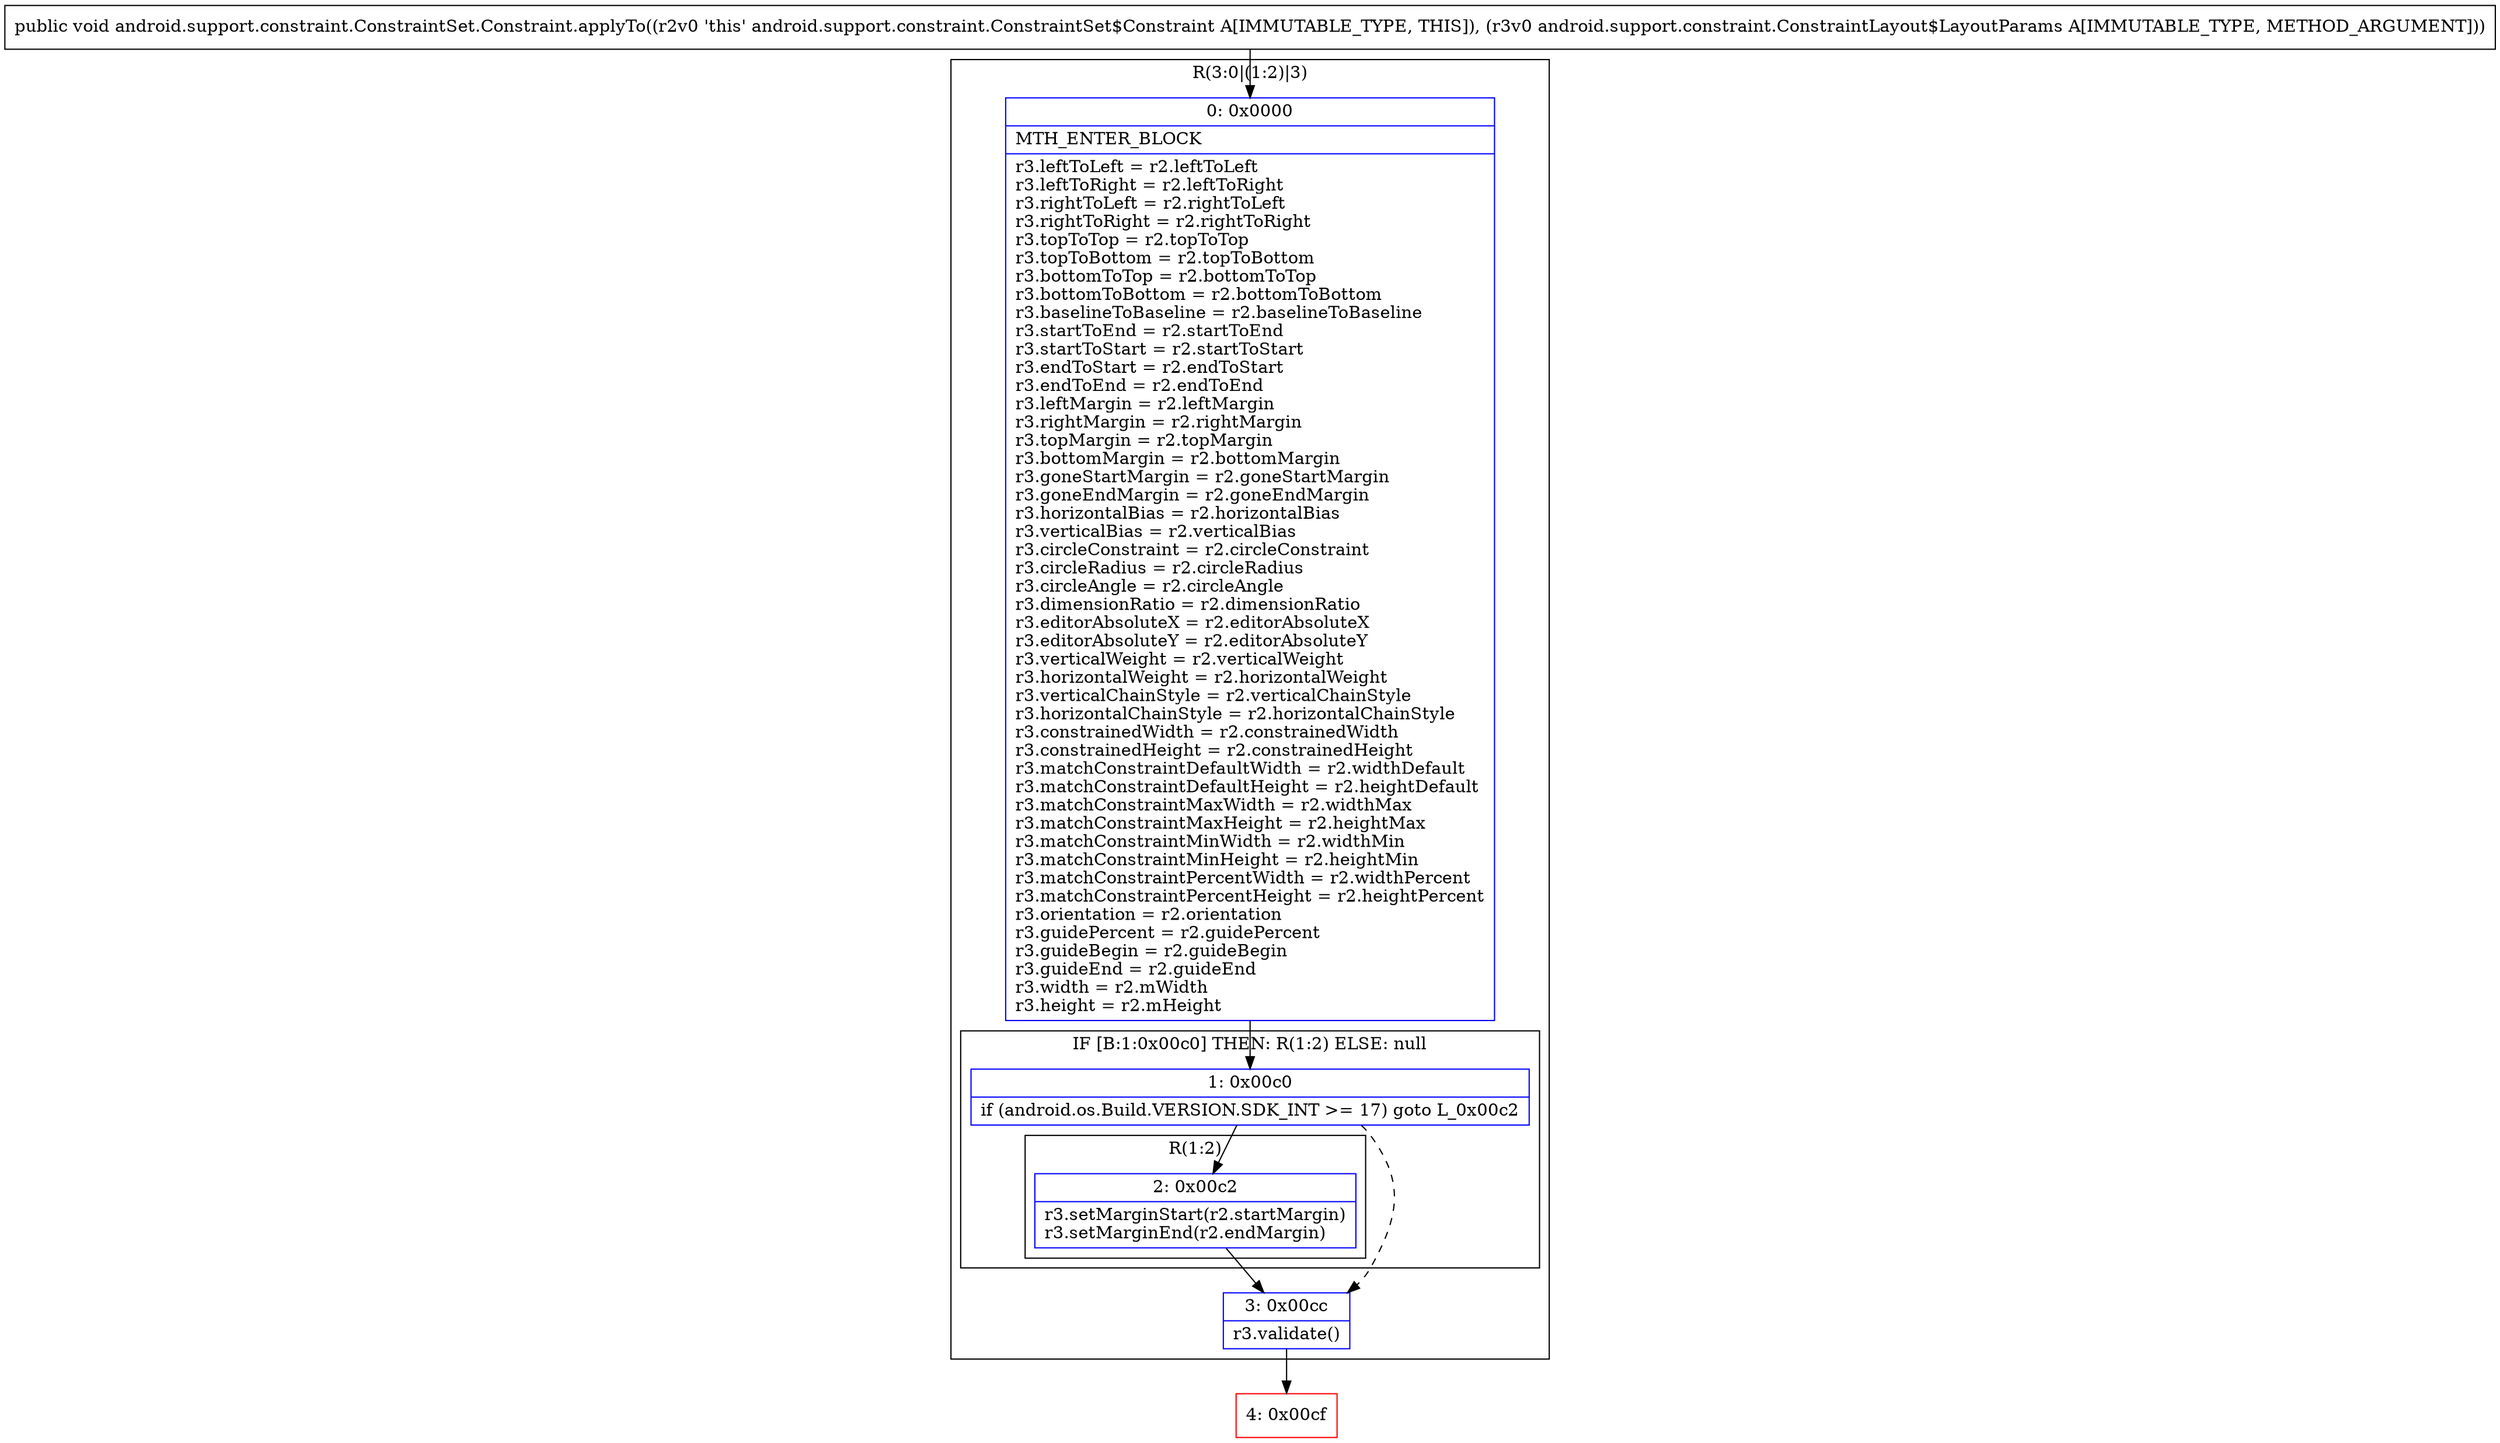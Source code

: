 digraph "CFG forandroid.support.constraint.ConstraintSet.Constraint.applyTo(Landroid\/support\/constraint\/ConstraintLayout$LayoutParams;)V" {
subgraph cluster_Region_1191182766 {
label = "R(3:0|(1:2)|3)";
node [shape=record,color=blue];
Node_0 [shape=record,label="{0\:\ 0x0000|MTH_ENTER_BLOCK\l|r3.leftToLeft = r2.leftToLeft\lr3.leftToRight = r2.leftToRight\lr3.rightToLeft = r2.rightToLeft\lr3.rightToRight = r2.rightToRight\lr3.topToTop = r2.topToTop\lr3.topToBottom = r2.topToBottom\lr3.bottomToTop = r2.bottomToTop\lr3.bottomToBottom = r2.bottomToBottom\lr3.baselineToBaseline = r2.baselineToBaseline\lr3.startToEnd = r2.startToEnd\lr3.startToStart = r2.startToStart\lr3.endToStart = r2.endToStart\lr3.endToEnd = r2.endToEnd\lr3.leftMargin = r2.leftMargin\lr3.rightMargin = r2.rightMargin\lr3.topMargin = r2.topMargin\lr3.bottomMargin = r2.bottomMargin\lr3.goneStartMargin = r2.goneStartMargin\lr3.goneEndMargin = r2.goneEndMargin\lr3.horizontalBias = r2.horizontalBias\lr3.verticalBias = r2.verticalBias\lr3.circleConstraint = r2.circleConstraint\lr3.circleRadius = r2.circleRadius\lr3.circleAngle = r2.circleAngle\lr3.dimensionRatio = r2.dimensionRatio\lr3.editorAbsoluteX = r2.editorAbsoluteX\lr3.editorAbsoluteY = r2.editorAbsoluteY\lr3.verticalWeight = r2.verticalWeight\lr3.horizontalWeight = r2.horizontalWeight\lr3.verticalChainStyle = r2.verticalChainStyle\lr3.horizontalChainStyle = r2.horizontalChainStyle\lr3.constrainedWidth = r2.constrainedWidth\lr3.constrainedHeight = r2.constrainedHeight\lr3.matchConstraintDefaultWidth = r2.widthDefault\lr3.matchConstraintDefaultHeight = r2.heightDefault\lr3.matchConstraintMaxWidth = r2.widthMax\lr3.matchConstraintMaxHeight = r2.heightMax\lr3.matchConstraintMinWidth = r2.widthMin\lr3.matchConstraintMinHeight = r2.heightMin\lr3.matchConstraintPercentWidth = r2.widthPercent\lr3.matchConstraintPercentHeight = r2.heightPercent\lr3.orientation = r2.orientation\lr3.guidePercent = r2.guidePercent\lr3.guideBegin = r2.guideBegin\lr3.guideEnd = r2.guideEnd\lr3.width = r2.mWidth\lr3.height = r2.mHeight\l}"];
subgraph cluster_IfRegion_413273040 {
label = "IF [B:1:0x00c0] THEN: R(1:2) ELSE: null";
node [shape=record,color=blue];
Node_1 [shape=record,label="{1\:\ 0x00c0|if (android.os.Build.VERSION.SDK_INT \>= 17) goto L_0x00c2\l}"];
subgraph cluster_Region_909408260 {
label = "R(1:2)";
node [shape=record,color=blue];
Node_2 [shape=record,label="{2\:\ 0x00c2|r3.setMarginStart(r2.startMargin)\lr3.setMarginEnd(r2.endMargin)\l}"];
}
}
Node_3 [shape=record,label="{3\:\ 0x00cc|r3.validate()\l}"];
}
Node_4 [shape=record,color=red,label="{4\:\ 0x00cf}"];
MethodNode[shape=record,label="{public void android.support.constraint.ConstraintSet.Constraint.applyTo((r2v0 'this' android.support.constraint.ConstraintSet$Constraint A[IMMUTABLE_TYPE, THIS]), (r3v0 android.support.constraint.ConstraintLayout$LayoutParams A[IMMUTABLE_TYPE, METHOD_ARGUMENT])) }"];
MethodNode -> Node_0;
Node_0 -> Node_1;
Node_1 -> Node_2;
Node_1 -> Node_3[style=dashed];
Node_2 -> Node_3;
Node_3 -> Node_4;
}

